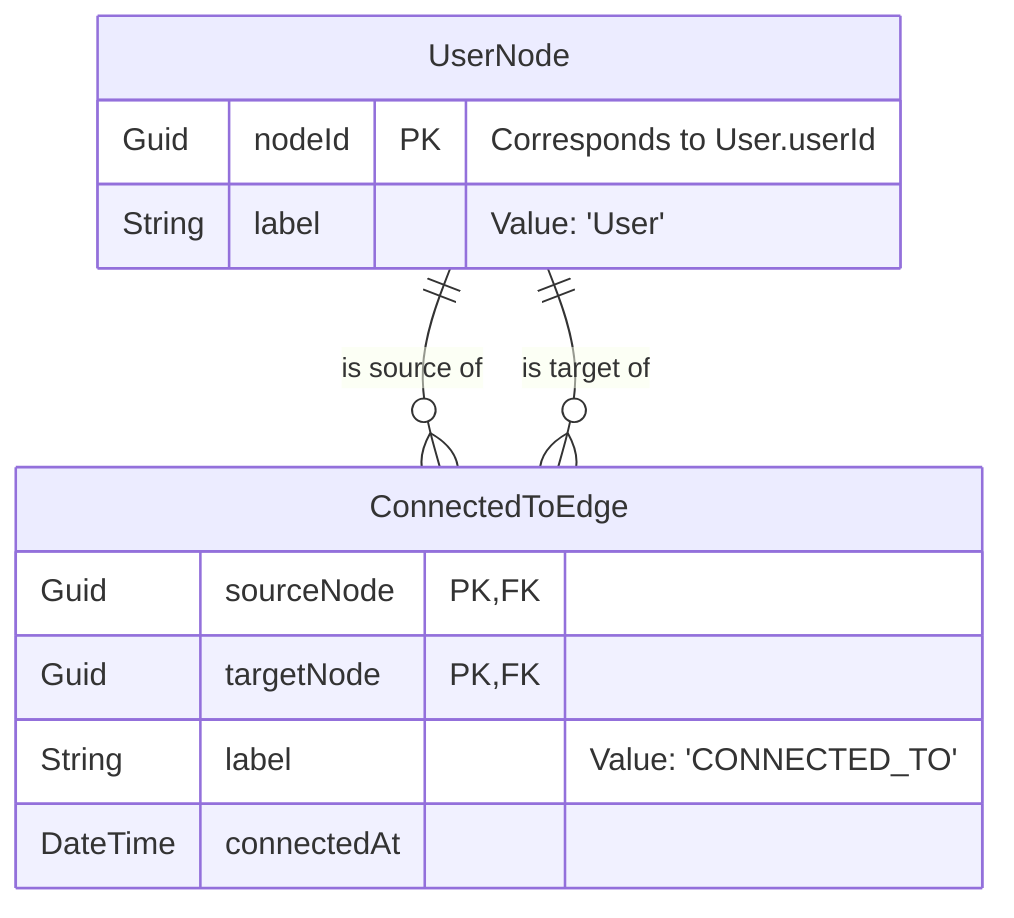 erDiagram
    UserNode {
        Guid nodeId PK "Corresponds to User.userId"
        String label "Value: 'User'"
    }

    ConnectedToEdge {
        Guid sourceNode PK, FK
        Guid targetNode PK, FK
        String label "Value: 'CONNECTED_TO'"
        DateTime connectedAt
    }

    UserNode ||--o{ ConnectedToEdge : "is source of"
    UserNode ||--o{ ConnectedToEdge : "is target of"